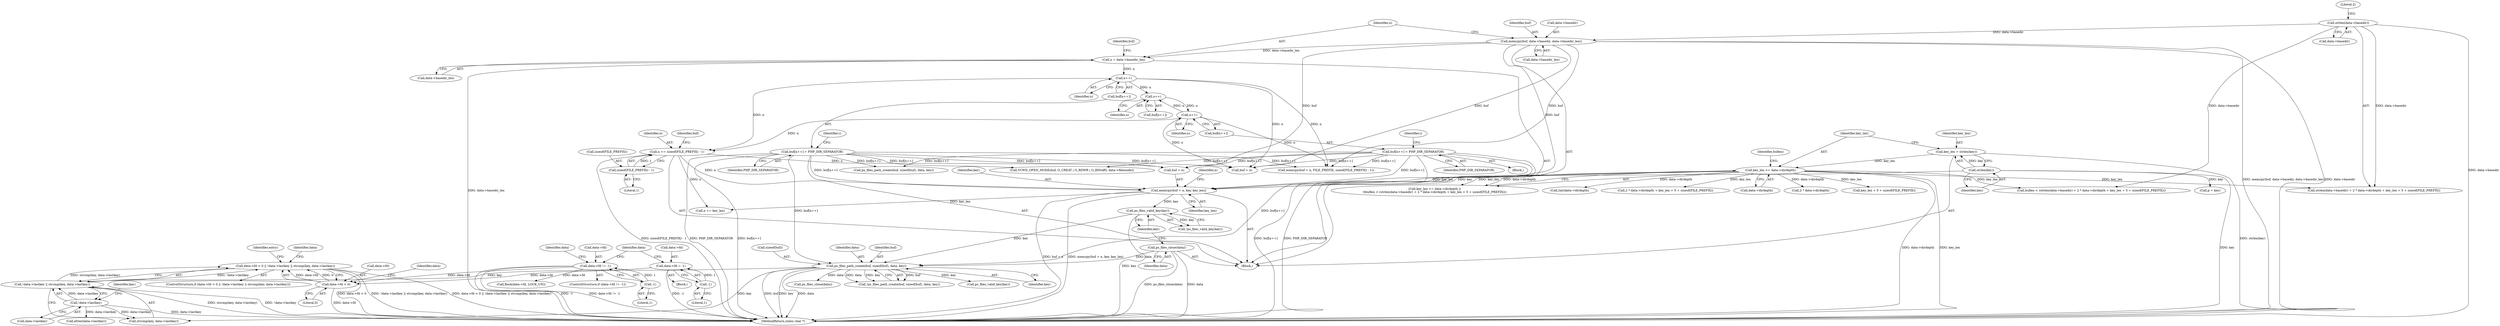 digraph "0_php_25e8fcc88fa20dc9d4c47184471003f436927cde@API" {
"1000346" [label="(Call,data->fd < 0 || !data->lastkey || strcmp(key, data->lastkey))"];
"1000347" [label="(Call,data->fd < 0)"];
"1000337" [label="(Call,data->fd = -1)"];
"1000341" [label="(Call,-1)"];
"1000321" [label="(Call,data->fd != -1)"];
"1000325" [label="(Call,-1)"];
"1000352" [label="(Call,!data->lastkey || strcmp(key, data->lastkey))"];
"1000353" [label="(Call,!data->lastkey)"];
"1000312" [label="(Call,ps_files_path_create(buf, sizeof(buf), data, key))"];
"1000268" [label="(Call,buf[n++] = PHP_DIR_SEPARATOR)"];
"1000240" [label="(Call,buf[n++] = PHP_DIR_SEPARATOR)"];
"1000298" [label="(Call,ps_files_close(data))"];
"1000302" [label="(Call,ps_files_valid_key(key))"];
"1000289" [label="(Call,memcpy(buf + n, key, key_len))"];
"1000227" [label="(Call,memcpy(buf, data->basedir, data->basedir_len))"];
"1000205" [label="(Call,strlen(data->basedir))"];
"1000283" [label="(Call,n += sizeof(FILE_PREFIX) - 1)"];
"1000285" [label="(Call,sizeof(FILE_PREFIX) - 1)"];
"1000243" [label="(Call,n++)"];
"1000235" [label="(Call,n = data->basedir_len)"];
"1000271" [label="(Call,n++)"];
"1000263" [label="(Call,n++)"];
"1000193" [label="(Call,strlen(key))"];
"1000197" [label="(Call,key_len <= data->dirdepth)"];
"1000191" [label="(Call,key_len = strlen(key))"];
"1000351" [label="(Literal,0)"];
"1000227" [label="(Call,memcpy(buf, data->basedir, data->basedir_len))"];
"1000365" [label="(Identifier,data)"];
"1000193" [label="(Call,strlen(key))"];
"1000202" [label="(Call,buflen < (strlen(data->basedir) + 2 * data->dirdepth + key_len + 5 + sizeof(FILE_PREFIX)))"];
"1000295" [label="(Call,n += key_len)"];
"1000330" [label="(Identifier,data)"];
"1000327" [label="(Block,)"];
"1000353" [label="(Call,!data->lastkey)"];
"1000302" [label="(Call,ps_files_valid_key(key))"];
"1000355" [label="(Identifier,data)"];
"1000269" [label="(Call,buf[n++])"];
"1000243" [label="(Call,n++)"];
"1000194" [label="(Identifier,key)"];
"1000210" [label="(Call,2 * data->dirdepth)"];
"1000296" [label="(Identifier,n)"];
"1000242" [label="(Identifier,buf)"];
"1000272" [label="(Identifier,n)"];
"1000186" [label="(Block,)"];
"1000377" [label="(Call,ps_files_close(data))"];
"1000341" [label="(Call,-1)"];
"1000338" [label="(Call,data->fd)"];
"1000301" [label="(Call,!ps_files_valid_key(key))"];
"1000352" [label="(Call,!data->lastkey || strcmp(key, data->lastkey))"];
"1000328" [label="(Call,flock(data->fd, LOCK_UN))"];
"1000354" [label="(Call,data->lastkey)"];
"1000326" [label="(Literal,1)"];
"1000346" [label="(Call,data->fd < 0 || !data->lastkey || strcmp(key, data->lastkey))"];
"1000471" [label="(Identifier,entry)"];
"1000321" [label="(Call,data->fd != -1)"];
"1000314" [label="(Call,sizeof(buf))"];
"1000348" [label="(Call,data->fd)"];
"1000215" [label="(Call,key_len + 5 + sizeof(FILE_PREFIX))"];
"1000244" [label="(Identifier,n)"];
"1000203" [label="(Identifier,buflen)"];
"1000320" [label="(ControlStructure,if (data->fd != -1))"];
"1000409" [label="(Call,VCWD_OPEN_MODE(buf, O_CREAT | O_RDWR | O_BINARY, data->filemode))"];
"1000274" [label="(Call,memcpy(buf + n, FILE_PREFIX, sizeof(FILE_PREFIX) - 1))"];
"1000248" [label="(Identifier,i)"];
"1000204" [label="(Call,strlen(data->basedir) + 2 * data->dirdepth + key_len + 5 + sizeof(FILE_PREFIX))"];
"1000288" [label="(Literal,1)"];
"1000261" [label="(Call,buf[n++])"];
"1000258" [label="(Identifier,i)"];
"1000273" [label="(Identifier,PHP_DIR_SEPARATOR)"];
"1000268" [label="(Call,buf[n++] = PHP_DIR_SEPARATOR)"];
"1000198" [label="(Identifier,key_len)"];
"1000349" [label="(Identifier,data)"];
"1000224" [label="(Call,p = key)"];
"1000241" [label="(Call,buf[n++])"];
"1000342" [label="(Literal,1)"];
"1000311" [label="(Call,!ps_files_path_create(buf, sizeof(buf), data, key))"];
"1000275" [label="(Call,buf + n)"];
"1000228" [label="(Identifier,buf)"];
"1000284" [label="(Identifier,n)"];
"1000286" [label="(Call,sizeof(FILE_PREFIX))"];
"1000337" [label="(Call,data->fd = -1)"];
"1000299" [label="(Identifier,data)"];
"1000357" [label="(Call,strcmp(key, data->lastkey))"];
"1000259" [label="(Block,)"];
"1000322" [label="(Call,data->fd)"];
"1000240" [label="(Call,buf[n++] = PHP_DIR_SEPARATOR)"];
"1000236" [label="(Identifier,n)"];
"1000235" [label="(Call,n = data->basedir_len)"];
"1000290" [label="(Call,buf + n)"];
"1000196" [label="(Call,key_len <= data->dirdepth ||\n\t\tbuflen < (strlen(data->basedir) + 2 * data->dirdepth + key_len + 5 + sizeof(FILE_PREFIX)))"];
"1000347" [label="(Call,data->fd < 0)"];
"1000316" [label="(Identifier,data)"];
"1000283" [label="(Call,n += sizeof(FILE_PREFIX) - 1)"];
"1000252" [label="(Call,(int)data->dirdepth)"];
"1000289" [label="(Call,memcpy(buf + n, key, key_len))"];
"1000504" [label="(MethodReturn,static char *)"];
"1000303" [label="(Identifier,key)"];
"1000294" [label="(Identifier,key_len)"];
"1000229" [label="(Call,data->basedir)"];
"1000192" [label="(Identifier,key_len)"];
"1000245" [label="(Identifier,PHP_DIR_SEPARATOR)"];
"1000391" [label="(Call,ps_files_path_create(buf, sizeof(buf), data, key))"];
"1000298" [label="(Call,ps_files_close(data))"];
"1000368" [label="(Call,efree(data->lastkey))"];
"1000271" [label="(Call,n++)"];
"1000237" [label="(Call,data->basedir_len)"];
"1000209" [label="(Call,2 * data->dirdepth + key_len + 5 + sizeof(FILE_PREFIX))"];
"1000381" [label="(Call,ps_files_valid_key(key))"];
"1000206" [label="(Call,data->basedir)"];
"1000205" [label="(Call,strlen(data->basedir))"];
"1000325" [label="(Call,-1)"];
"1000285" [label="(Call,sizeof(FILE_PREFIX) - 1)"];
"1000312" [label="(Call,ps_files_path_create(buf, sizeof(buf), data, key))"];
"1000211" [label="(Literal,2)"];
"1000291" [label="(Identifier,buf)"];
"1000317" [label="(Identifier,key)"];
"1000197" [label="(Call,key_len <= data->dirdepth)"];
"1000232" [label="(Call,data->basedir_len)"];
"1000358" [label="(Identifier,key)"];
"1000264" [label="(Identifier,n)"];
"1000313" [label="(Identifier,buf)"];
"1000191" [label="(Call,key_len = strlen(key))"];
"1000293" [label="(Identifier,key)"];
"1000345" [label="(ControlStructure,if (data->fd < 0 || !data->lastkey || strcmp(key, data->lastkey)))"];
"1000263" [label="(Call,n++)"];
"1000199" [label="(Call,data->dirdepth)"];
"1000346" -> "1000345"  [label="AST: "];
"1000346" -> "1000347"  [label="CFG: "];
"1000346" -> "1000352"  [label="CFG: "];
"1000347" -> "1000346"  [label="AST: "];
"1000352" -> "1000346"  [label="AST: "];
"1000365" -> "1000346"  [label="CFG: "];
"1000471" -> "1000346"  [label="CFG: "];
"1000346" -> "1000504"  [label="DDG: data->fd < 0"];
"1000346" -> "1000504"  [label="DDG: !data->lastkey || strcmp(key, data->lastkey)"];
"1000346" -> "1000504"  [label="DDG: data->fd < 0 || !data->lastkey || strcmp(key, data->lastkey)"];
"1000347" -> "1000346"  [label="DDG: data->fd"];
"1000347" -> "1000346"  [label="DDG: 0"];
"1000352" -> "1000346"  [label="DDG: !data->lastkey"];
"1000352" -> "1000346"  [label="DDG: strcmp(key, data->lastkey)"];
"1000347" -> "1000351"  [label="CFG: "];
"1000348" -> "1000347"  [label="AST: "];
"1000351" -> "1000347"  [label="AST: "];
"1000355" -> "1000347"  [label="CFG: "];
"1000347" -> "1000504"  [label="DDG: data->fd"];
"1000337" -> "1000347"  [label="DDG: data->fd"];
"1000321" -> "1000347"  [label="DDG: data->fd"];
"1000337" -> "1000327"  [label="AST: "];
"1000337" -> "1000341"  [label="CFG: "];
"1000338" -> "1000337"  [label="AST: "];
"1000341" -> "1000337"  [label="AST: "];
"1000349" -> "1000337"  [label="CFG: "];
"1000337" -> "1000504"  [label="DDG: -1"];
"1000341" -> "1000337"  [label="DDG: 1"];
"1000341" -> "1000342"  [label="CFG: "];
"1000342" -> "1000341"  [label="AST: "];
"1000321" -> "1000320"  [label="AST: "];
"1000321" -> "1000325"  [label="CFG: "];
"1000322" -> "1000321"  [label="AST: "];
"1000325" -> "1000321"  [label="AST: "];
"1000330" -> "1000321"  [label="CFG: "];
"1000349" -> "1000321"  [label="CFG: "];
"1000321" -> "1000504"  [label="DDG: -1"];
"1000321" -> "1000504"  [label="DDG: data->fd != -1"];
"1000325" -> "1000321"  [label="DDG: 1"];
"1000321" -> "1000328"  [label="DDG: data->fd"];
"1000325" -> "1000326"  [label="CFG: "];
"1000326" -> "1000325"  [label="AST: "];
"1000352" -> "1000353"  [label="CFG: "];
"1000352" -> "1000357"  [label="CFG: "];
"1000353" -> "1000352"  [label="AST: "];
"1000357" -> "1000352"  [label="AST: "];
"1000352" -> "1000504"  [label="DDG: strcmp(key, data->lastkey)"];
"1000352" -> "1000504"  [label="DDG: !data->lastkey"];
"1000353" -> "1000352"  [label="DDG: data->lastkey"];
"1000312" -> "1000352"  [label="DDG: key"];
"1000353" -> "1000354"  [label="CFG: "];
"1000354" -> "1000353"  [label="AST: "];
"1000358" -> "1000353"  [label="CFG: "];
"1000353" -> "1000504"  [label="DDG: data->lastkey"];
"1000353" -> "1000357"  [label="DDG: data->lastkey"];
"1000353" -> "1000368"  [label="DDG: data->lastkey"];
"1000312" -> "1000311"  [label="AST: "];
"1000312" -> "1000317"  [label="CFG: "];
"1000313" -> "1000312"  [label="AST: "];
"1000314" -> "1000312"  [label="AST: "];
"1000316" -> "1000312"  [label="AST: "];
"1000317" -> "1000312"  [label="AST: "];
"1000311" -> "1000312"  [label="CFG: "];
"1000312" -> "1000504"  [label="DDG: data"];
"1000312" -> "1000504"  [label="DDG: buf"];
"1000312" -> "1000504"  [label="DDG: key"];
"1000312" -> "1000311"  [label="DDG: buf"];
"1000312" -> "1000311"  [label="DDG: data"];
"1000312" -> "1000311"  [label="DDG: key"];
"1000268" -> "1000312"  [label="DDG: buf[n++]"];
"1000240" -> "1000312"  [label="DDG: buf[n++]"];
"1000298" -> "1000312"  [label="DDG: data"];
"1000302" -> "1000312"  [label="DDG: key"];
"1000312" -> "1000357"  [label="DDG: key"];
"1000312" -> "1000377"  [label="DDG: data"];
"1000312" -> "1000381"  [label="DDG: key"];
"1000268" -> "1000259"  [label="AST: "];
"1000268" -> "1000273"  [label="CFG: "];
"1000269" -> "1000268"  [label="AST: "];
"1000273" -> "1000268"  [label="AST: "];
"1000258" -> "1000268"  [label="CFG: "];
"1000268" -> "1000504"  [label="DDG: buf[n++]"];
"1000268" -> "1000504"  [label="DDG: PHP_DIR_SEPARATOR"];
"1000268" -> "1000274"  [label="DDG: buf[n++]"];
"1000268" -> "1000275"  [label="DDG: buf[n++]"];
"1000268" -> "1000289"  [label="DDG: buf[n++]"];
"1000268" -> "1000290"  [label="DDG: buf[n++]"];
"1000268" -> "1000391"  [label="DDG: buf[n++]"];
"1000268" -> "1000409"  [label="DDG: buf[n++]"];
"1000240" -> "1000186"  [label="AST: "];
"1000240" -> "1000245"  [label="CFG: "];
"1000241" -> "1000240"  [label="AST: "];
"1000245" -> "1000240"  [label="AST: "];
"1000248" -> "1000240"  [label="CFG: "];
"1000240" -> "1000504"  [label="DDG: PHP_DIR_SEPARATOR"];
"1000240" -> "1000504"  [label="DDG: buf[n++]"];
"1000240" -> "1000274"  [label="DDG: buf[n++]"];
"1000240" -> "1000275"  [label="DDG: buf[n++]"];
"1000240" -> "1000289"  [label="DDG: buf[n++]"];
"1000240" -> "1000290"  [label="DDG: buf[n++]"];
"1000240" -> "1000391"  [label="DDG: buf[n++]"];
"1000240" -> "1000409"  [label="DDG: buf[n++]"];
"1000298" -> "1000186"  [label="AST: "];
"1000298" -> "1000299"  [label="CFG: "];
"1000299" -> "1000298"  [label="AST: "];
"1000303" -> "1000298"  [label="CFG: "];
"1000298" -> "1000504"  [label="DDG: ps_files_close(data)"];
"1000298" -> "1000504"  [label="DDG: data"];
"1000302" -> "1000301"  [label="AST: "];
"1000302" -> "1000303"  [label="CFG: "];
"1000303" -> "1000302"  [label="AST: "];
"1000301" -> "1000302"  [label="CFG: "];
"1000302" -> "1000504"  [label="DDG: key"];
"1000302" -> "1000301"  [label="DDG: key"];
"1000289" -> "1000302"  [label="DDG: key"];
"1000289" -> "1000186"  [label="AST: "];
"1000289" -> "1000294"  [label="CFG: "];
"1000290" -> "1000289"  [label="AST: "];
"1000293" -> "1000289"  [label="AST: "];
"1000294" -> "1000289"  [label="AST: "];
"1000296" -> "1000289"  [label="CFG: "];
"1000289" -> "1000504"  [label="DDG: buf + n"];
"1000289" -> "1000504"  [label="DDG: memcpy(buf + n, key, key_len)"];
"1000227" -> "1000289"  [label="DDG: buf"];
"1000283" -> "1000289"  [label="DDG: n"];
"1000193" -> "1000289"  [label="DDG: key"];
"1000197" -> "1000289"  [label="DDG: key_len"];
"1000289" -> "1000295"  [label="DDG: key_len"];
"1000227" -> "1000186"  [label="AST: "];
"1000227" -> "1000232"  [label="CFG: "];
"1000228" -> "1000227"  [label="AST: "];
"1000229" -> "1000227"  [label="AST: "];
"1000232" -> "1000227"  [label="AST: "];
"1000236" -> "1000227"  [label="CFG: "];
"1000227" -> "1000504"  [label="DDG: memcpy(buf, data->basedir, data->basedir_len)"];
"1000227" -> "1000504"  [label="DDG: data->basedir"];
"1000205" -> "1000227"  [label="DDG: data->basedir"];
"1000227" -> "1000235"  [label="DDG: data->basedir_len"];
"1000227" -> "1000274"  [label="DDG: buf"];
"1000227" -> "1000275"  [label="DDG: buf"];
"1000227" -> "1000290"  [label="DDG: buf"];
"1000205" -> "1000204"  [label="AST: "];
"1000205" -> "1000206"  [label="CFG: "];
"1000206" -> "1000205"  [label="AST: "];
"1000211" -> "1000205"  [label="CFG: "];
"1000205" -> "1000504"  [label="DDG: data->basedir"];
"1000205" -> "1000202"  [label="DDG: data->basedir"];
"1000205" -> "1000204"  [label="DDG: data->basedir"];
"1000283" -> "1000186"  [label="AST: "];
"1000283" -> "1000285"  [label="CFG: "];
"1000284" -> "1000283"  [label="AST: "];
"1000285" -> "1000283"  [label="AST: "];
"1000291" -> "1000283"  [label="CFG: "];
"1000283" -> "1000504"  [label="DDG: sizeof(FILE_PREFIX) - 1"];
"1000285" -> "1000283"  [label="DDG: 1"];
"1000243" -> "1000283"  [label="DDG: n"];
"1000271" -> "1000283"  [label="DDG: n"];
"1000283" -> "1000290"  [label="DDG: n"];
"1000283" -> "1000295"  [label="DDG: n"];
"1000285" -> "1000288"  [label="CFG: "];
"1000286" -> "1000285"  [label="AST: "];
"1000288" -> "1000285"  [label="AST: "];
"1000243" -> "1000241"  [label="AST: "];
"1000243" -> "1000244"  [label="CFG: "];
"1000244" -> "1000243"  [label="AST: "];
"1000241" -> "1000243"  [label="CFG: "];
"1000235" -> "1000243"  [label="DDG: n"];
"1000243" -> "1000263"  [label="DDG: n"];
"1000243" -> "1000274"  [label="DDG: n"];
"1000243" -> "1000275"  [label="DDG: n"];
"1000235" -> "1000186"  [label="AST: "];
"1000235" -> "1000237"  [label="CFG: "];
"1000236" -> "1000235"  [label="AST: "];
"1000237" -> "1000235"  [label="AST: "];
"1000242" -> "1000235"  [label="CFG: "];
"1000235" -> "1000504"  [label="DDG: data->basedir_len"];
"1000271" -> "1000269"  [label="AST: "];
"1000271" -> "1000272"  [label="CFG: "];
"1000272" -> "1000271"  [label="AST: "];
"1000269" -> "1000271"  [label="CFG: "];
"1000271" -> "1000263"  [label="DDG: n"];
"1000263" -> "1000271"  [label="DDG: n"];
"1000271" -> "1000274"  [label="DDG: n"];
"1000271" -> "1000275"  [label="DDG: n"];
"1000263" -> "1000261"  [label="AST: "];
"1000263" -> "1000264"  [label="CFG: "];
"1000264" -> "1000263"  [label="AST: "];
"1000261" -> "1000263"  [label="CFG: "];
"1000193" -> "1000191"  [label="AST: "];
"1000193" -> "1000194"  [label="CFG: "];
"1000194" -> "1000193"  [label="AST: "];
"1000191" -> "1000193"  [label="CFG: "];
"1000193" -> "1000504"  [label="DDG: key"];
"1000193" -> "1000191"  [label="DDG: key"];
"1000193" -> "1000224"  [label="DDG: key"];
"1000197" -> "1000196"  [label="AST: "];
"1000197" -> "1000199"  [label="CFG: "];
"1000198" -> "1000197"  [label="AST: "];
"1000199" -> "1000197"  [label="AST: "];
"1000203" -> "1000197"  [label="CFG: "];
"1000196" -> "1000197"  [label="CFG: "];
"1000197" -> "1000504"  [label="DDG: data->dirdepth"];
"1000197" -> "1000504"  [label="DDG: key_len"];
"1000197" -> "1000196"  [label="DDG: key_len"];
"1000197" -> "1000196"  [label="DDG: data->dirdepth"];
"1000191" -> "1000197"  [label="DDG: key_len"];
"1000197" -> "1000202"  [label="DDG: key_len"];
"1000197" -> "1000204"  [label="DDG: key_len"];
"1000197" -> "1000210"  [label="DDG: data->dirdepth"];
"1000197" -> "1000209"  [label="DDG: key_len"];
"1000197" -> "1000215"  [label="DDG: key_len"];
"1000197" -> "1000252"  [label="DDG: data->dirdepth"];
"1000191" -> "1000186"  [label="AST: "];
"1000192" -> "1000191"  [label="AST: "];
"1000198" -> "1000191"  [label="CFG: "];
"1000191" -> "1000504"  [label="DDG: strlen(key)"];
}
